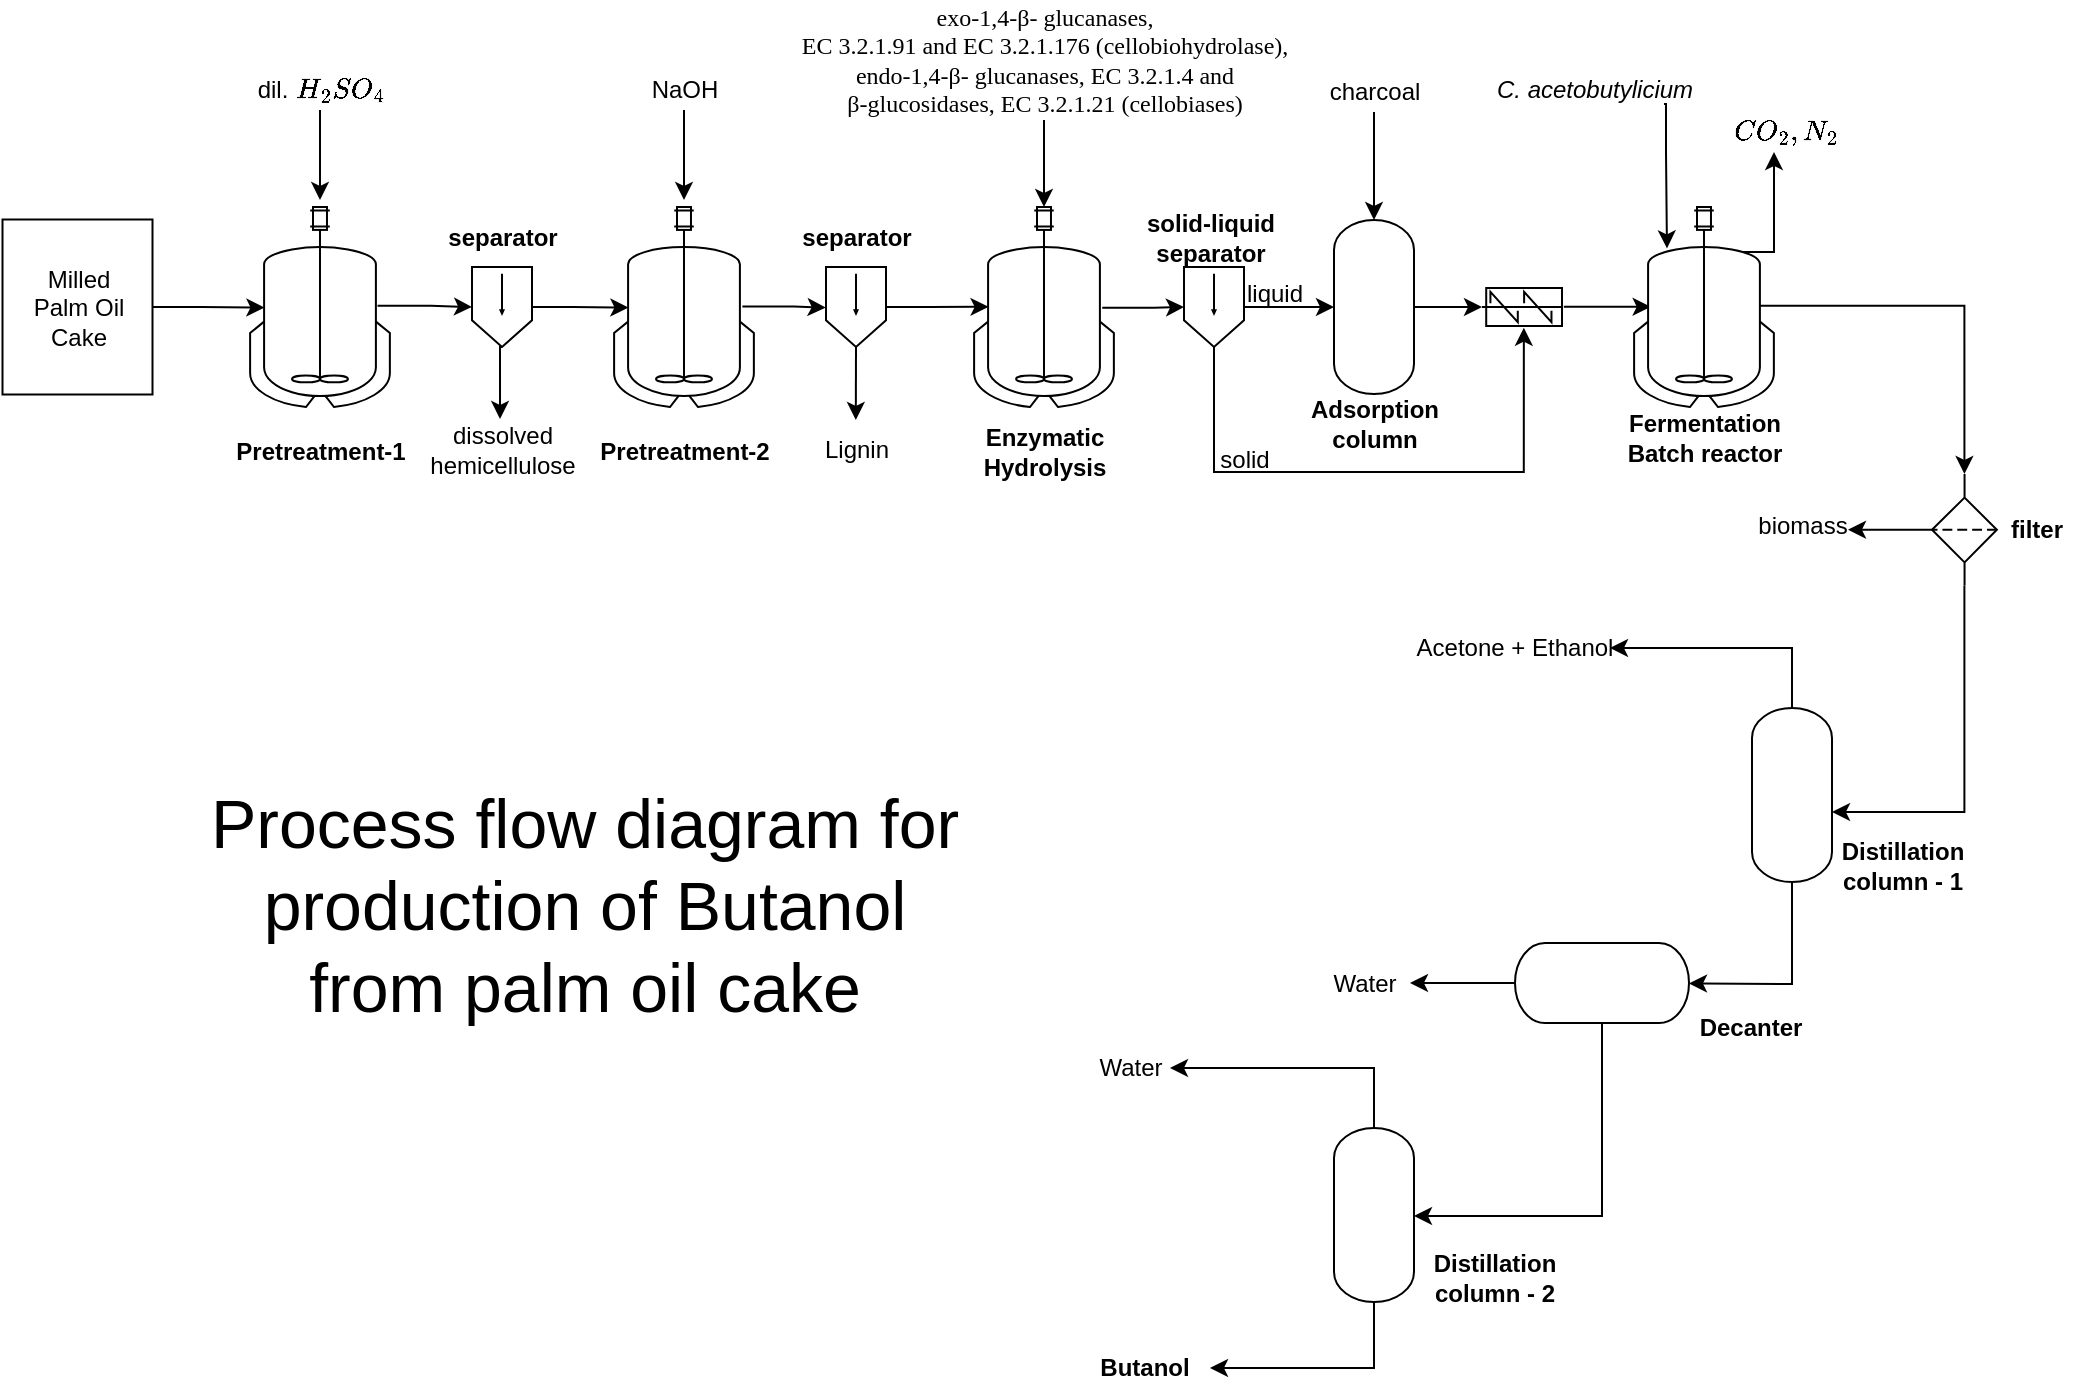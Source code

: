 <mxfile version="17.5.0" type="github">
  <diagram id="xmVIYVacunl-4-tS576l" name="Page-1">
    <mxGraphModel dx="804" dy="466" grid="1" gridSize="10" guides="1" tooltips="1" connect="1" arrows="1" fold="1" page="1" pageScale="1" pageWidth="1169" pageHeight="827" math="1" shadow="0">
      <root>
        <mxCell id="0" />
        <mxCell id="1" parent="0" />
        <mxCell id="sjQjkHuD0-8LFGBji4sX-5" style="edgeStyle=orthogonalEdgeStyle;rounded=0;orthogonalLoop=1;jettySize=auto;html=1;entryX=0.103;entryY=0.503;entryDx=0;entryDy=0;entryPerimeter=0;" parent="1" source="sjQjkHuD0-8LFGBji4sX-1" target="sjQjkHuD0-8LFGBji4sX-3" edge="1">
          <mxGeometry relative="1" as="geometry" />
        </mxCell>
        <mxCell id="sjQjkHuD0-8LFGBji4sX-1" value="" style="rounded=0;whiteSpace=wrap;html=1;rotation=90;" parent="1" vertex="1">
          <mxGeometry x="57" y="186" width="87.5" height="75" as="geometry" />
        </mxCell>
        <mxCell id="sjQjkHuD0-8LFGBji4sX-2" value="Milled&lt;br&gt;Palm Oil&lt;br&gt;Cake" style="text;html=1;align=center;verticalAlign=middle;resizable=0;points=[];autosize=1;strokeColor=none;fillColor=none;" parent="1" vertex="1">
          <mxGeometry x="70.75" y="198.5" width="60" height="50" as="geometry" />
        </mxCell>
        <mxCell id="sjQjkHuD0-8LFGBji4sX-13" style="edgeStyle=orthogonalEdgeStyle;rounded=0;orthogonalLoop=1;jettySize=auto;html=1;exitX=0.911;exitY=0.494;exitDx=0;exitDy=0;exitPerimeter=0;" parent="1" source="sjQjkHuD0-8LFGBji4sX-3" target="sjQjkHuD0-8LFGBji4sX-10" edge="1">
          <mxGeometry relative="1" as="geometry" />
        </mxCell>
        <mxCell id="sjQjkHuD0-8LFGBji4sX-3" value="" style="shape=mxgraph.pid.vessels.jacketed_mixing_vessel;html=1;pointerEvents=1;align=center;verticalLabelPosition=bottom;verticalAlign=top;dashed=0;" parent="1" vertex="1">
          <mxGeometry x="187" y="173.5" width="70" height="100" as="geometry" />
        </mxCell>
        <mxCell id="RPNMjTwo8vcnEIc3dVy--9" style="edgeStyle=orthogonalEdgeStyle;rounded=0;orthogonalLoop=1;jettySize=auto;html=1;entryX=0.5;entryY=-0.035;entryDx=0;entryDy=0;entryPerimeter=0;fontSize=12;" edge="1" parent="1" source="sjQjkHuD0-8LFGBji4sX-8" target="sjQjkHuD0-8LFGBji4sX-16">
          <mxGeometry relative="1" as="geometry" />
        </mxCell>
        <mxCell id="sjQjkHuD0-8LFGBji4sX-8" value="&lt;font style=&quot;font-size: 12px&quot;&gt;NaOH&lt;/font&gt;" style="text;html=1;align=center;verticalAlign=middle;resizable=0;points=[];autosize=1;strokeColor=none;fillColor=none;fontSize=10;" parent="1" vertex="1">
          <mxGeometry x="379" y="105" width="50" height="20" as="geometry" />
        </mxCell>
        <mxCell id="sjQjkHuD0-8LFGBji4sX-19" style="edgeStyle=orthogonalEdgeStyle;rounded=0;orthogonalLoop=1;jettySize=auto;html=1;entryX=0.103;entryY=0.503;entryDx=0;entryDy=0;entryPerimeter=0;" parent="1" source="sjQjkHuD0-8LFGBji4sX-10" target="sjQjkHuD0-8LFGBji4sX-16" edge="1">
          <mxGeometry relative="1" as="geometry" />
        </mxCell>
        <mxCell id="RPNMjTwo8vcnEIc3dVy--2" style="edgeStyle=orthogonalEdgeStyle;rounded=0;orthogonalLoop=1;jettySize=auto;html=1;exitX=0.5;exitY=1;exitDx=0;exitDy=0;exitPerimeter=0;entryX=0.489;entryY=-0.017;entryDx=0;entryDy=0;entryPerimeter=0;fontSize=12;" edge="1" parent="1" source="sjQjkHuD0-8LFGBji4sX-10" target="sjQjkHuD0-8LFGBji4sX-26">
          <mxGeometry relative="1" as="geometry" />
        </mxCell>
        <mxCell id="sjQjkHuD0-8LFGBji4sX-10" value="" style="shape=mxgraph.pid.separators.gravity_separator,_settling_chamber;html=1;pointerEvents=1;align=center;verticalLabelPosition=bottom;verticalAlign=top;dashed=0;" parent="1" vertex="1">
          <mxGeometry x="298" y="203.5" width="30" height="40" as="geometry" />
        </mxCell>
        <mxCell id="sjQjkHuD0-8LFGBji4sX-21" style="edgeStyle=orthogonalEdgeStyle;rounded=0;orthogonalLoop=1;jettySize=auto;html=1;entryX=-0.006;entryY=0.507;entryDx=0;entryDy=0;entryPerimeter=0;exitX=0.917;exitY=0.498;exitDx=0;exitDy=0;exitPerimeter=0;" parent="1" source="sjQjkHuD0-8LFGBji4sX-16" target="sjQjkHuD0-8LFGBji4sX-20" edge="1">
          <mxGeometry relative="1" as="geometry" />
        </mxCell>
        <mxCell id="sjQjkHuD0-8LFGBji4sX-16" value="" style="shape=mxgraph.pid.vessels.jacketed_mixing_vessel;html=1;pointerEvents=1;align=center;verticalLabelPosition=bottom;verticalAlign=top;dashed=0;" parent="1" vertex="1">
          <mxGeometry x="369" y="173.5" width="70" height="100" as="geometry" />
        </mxCell>
        <mxCell id="sjQjkHuD0-8LFGBji4sX-28" style="edgeStyle=orthogonalEdgeStyle;rounded=0;orthogonalLoop=1;jettySize=auto;html=1;fontSize=10;entryX=0.104;entryY=0.499;entryDx=0;entryDy=0;entryPerimeter=0;" parent="1" source="sjQjkHuD0-8LFGBji4sX-20" target="sjQjkHuD0-8LFGBji4sX-27" edge="1">
          <mxGeometry relative="1" as="geometry" />
        </mxCell>
        <mxCell id="RPNMjTwo8vcnEIc3dVy--3" style="edgeStyle=orthogonalEdgeStyle;rounded=0;orthogonalLoop=1;jettySize=auto;html=1;exitX=0.5;exitY=1;exitDx=0;exitDy=0;exitPerimeter=0;entryX=0.498;entryY=-0.25;entryDx=0;entryDy=0;entryPerimeter=0;fontSize=12;" edge="1" parent="1" source="sjQjkHuD0-8LFGBji4sX-20" target="sjQjkHuD0-8LFGBji4sX-25">
          <mxGeometry relative="1" as="geometry" />
        </mxCell>
        <mxCell id="sjQjkHuD0-8LFGBji4sX-20" value="" style="shape=mxgraph.pid.separators.gravity_separator,_settling_chamber;html=1;pointerEvents=1;align=center;verticalLabelPosition=bottom;verticalAlign=top;dashed=0;" parent="1" vertex="1">
          <mxGeometry x="475" y="203.5" width="30" height="40" as="geometry" />
        </mxCell>
        <mxCell id="RPNMjTwo8vcnEIc3dVy--7" style="edgeStyle=orthogonalEdgeStyle;rounded=0;orthogonalLoop=1;jettySize=auto;html=1;entryX=0.5;entryY=-0.035;entryDx=0;entryDy=0;entryPerimeter=0;fontSize=12;" edge="1" parent="1" source="sjQjkHuD0-8LFGBji4sX-23" target="sjQjkHuD0-8LFGBji4sX-3">
          <mxGeometry relative="1" as="geometry" />
        </mxCell>
        <mxCell id="sjQjkHuD0-8LFGBji4sX-23" value="&lt;font style=&quot;font-size: 12px&quot;&gt;dil. `H_2SO_4`&lt;/font&gt;" style="text;html=1;align=center;verticalAlign=middle;resizable=0;points=[];autosize=1;strokeColor=none;fillColor=none;fontSize=10;" parent="1" vertex="1">
          <mxGeometry x="177" y="105" width="90" height="20" as="geometry" />
        </mxCell>
        <mxCell id="sjQjkHuD0-8LFGBji4sX-25" value="&lt;font style=&quot;font-size: 12px&quot;&gt;Lignin&lt;/font&gt;" style="text;html=1;align=center;verticalAlign=middle;resizable=0;points=[];autosize=1;strokeColor=none;fillColor=none;fontSize=10;" parent="1" vertex="1">
          <mxGeometry x="465" y="285" width="50" height="20" as="geometry" />
        </mxCell>
        <mxCell id="sjQjkHuD0-8LFGBji4sX-26" value="&lt;font style=&quot;font-size: 12px&quot;&gt;dissolved&lt;br&gt;hemicellulose&lt;/font&gt;" style="text;html=1;align=center;verticalAlign=middle;resizable=0;points=[];autosize=1;strokeColor=none;fillColor=none;fontSize=10;" parent="1" vertex="1">
          <mxGeometry x="268" y="280" width="90" height="30" as="geometry" />
        </mxCell>
        <mxCell id="sjQjkHuD0-8LFGBji4sX-38" style="edgeStyle=orthogonalEdgeStyle;rounded=0;orthogonalLoop=1;jettySize=auto;html=1;fontSize=10;exitX=0.916;exitY=0.504;exitDx=0;exitDy=0;exitPerimeter=0;" parent="1" source="sjQjkHuD0-8LFGBji4sX-27" target="sjQjkHuD0-8LFGBji4sX-37" edge="1">
          <mxGeometry relative="1" as="geometry" />
        </mxCell>
        <mxCell id="sjQjkHuD0-8LFGBji4sX-27" value="" style="shape=mxgraph.pid.vessels.jacketed_mixing_vessel;html=1;pointerEvents=1;align=center;verticalLabelPosition=bottom;verticalAlign=top;dashed=0;" parent="1" vertex="1">
          <mxGeometry x="549" y="173.5" width="70" height="100" as="geometry" />
        </mxCell>
        <mxCell id="sjQjkHuD0-8LFGBji4sX-29" value="&lt;b style=&quot;font-size: 12px&quot;&gt;Enzymatic&lt;br&gt;Hydrolysis&lt;/b&gt;" style="text;html=1;align=center;verticalAlign=middle;resizable=0;points=[];autosize=1;strokeColor=none;fillColor=none;fontSize=10;" parent="1" vertex="1">
          <mxGeometry x="544" y="281" width="80" height="30" as="geometry" />
        </mxCell>
        <mxCell id="sjQjkHuD0-8LFGBji4sX-30" value="&lt;b&gt;&lt;font style=&quot;font-size: 12px&quot;&gt;Pretreatment-1&lt;/font&gt;&lt;/b&gt;" style="text;html=1;align=center;verticalAlign=middle;resizable=0;points=[];autosize=1;strokeColor=none;fillColor=none;fontSize=10;" parent="1" vertex="1">
          <mxGeometry x="172" y="286" width="100" height="20" as="geometry" />
        </mxCell>
        <mxCell id="sjQjkHuD0-8LFGBji4sX-31" value="&lt;b&gt;&lt;font style=&quot;font-size: 12px&quot;&gt;Pretreatment-2&lt;/font&gt;&lt;/b&gt;" style="text;html=1;align=center;verticalAlign=middle;resizable=0;points=[];autosize=1;strokeColor=none;fillColor=none;fontSize=10;" parent="1" vertex="1">
          <mxGeometry x="354" y="286" width="100" height="20" as="geometry" />
        </mxCell>
        <mxCell id="I8c0HOgURLdNbLCz3_IO-29" style="edgeStyle=orthogonalEdgeStyle;rounded=0;orthogonalLoop=1;jettySize=auto;html=1;fontSize=10;" parent="1" source="sjQjkHuD0-8LFGBji4sX-32" target="sjQjkHuD0-8LFGBji4sX-27" edge="1">
          <mxGeometry relative="1" as="geometry" />
        </mxCell>
        <mxCell id="sjQjkHuD0-8LFGBji4sX-32" value="&lt;span id=&quot;docs-internal-guid-eb41a893-7fff-1231-2494-cea682574ac3&quot;&gt;&lt;span style=&quot;font-family: &amp;#34;times new roman&amp;#34; ; background-color: transparent ; vertical-align: baseline ; font-size: 12px&quot;&gt;&lt;font style=&quot;font-size: 12px&quot;&gt;exo-1,4-β- glucanases, &lt;br&gt;EC 3.2.1.91 and EC 3.2.1.176 (cellobiohydrolase),&lt;br&gt;endo-1,4-β- glucanases, EC 3.2.1.4 and&lt;br&gt;β-glucosidases, EC 3.2.1.21 (cellobiases)&lt;/font&gt;&lt;/span&gt;&lt;/span&gt;" style="text;html=1;align=center;verticalAlign=middle;resizable=0;points=[];autosize=1;strokeColor=none;fillColor=none;fontSize=10;" parent="1" vertex="1">
          <mxGeometry x="454" y="70" width="260" height="60" as="geometry" />
        </mxCell>
        <mxCell id="sjQjkHuD0-8LFGBji4sX-35" value="&lt;b&gt;&lt;font style=&quot;font-size: 12px&quot;&gt;separator&lt;/font&gt;&lt;/b&gt;" style="text;html=1;align=center;verticalAlign=middle;resizable=0;points=[];autosize=1;strokeColor=none;fillColor=none;fontSize=10;" parent="1" vertex="1">
          <mxGeometry x="278" y="178.5" width="70" height="20" as="geometry" />
        </mxCell>
        <mxCell id="sjQjkHuD0-8LFGBji4sX-36" value="&lt;b&gt;&lt;font style=&quot;font-size: 12px&quot;&gt;separator&lt;/font&gt;&lt;/b&gt;" style="text;html=1;align=center;verticalAlign=middle;resizable=0;points=[];autosize=1;strokeColor=none;fillColor=none;fontSize=10;" parent="1" vertex="1">
          <mxGeometry x="455" y="178.5" width="70" height="20" as="geometry" />
        </mxCell>
        <mxCell id="sjQjkHuD0-8LFGBji4sX-39" style="edgeStyle=orthogonalEdgeStyle;rounded=0;orthogonalLoop=1;jettySize=auto;html=1;fontSize=10;" parent="1" source="sjQjkHuD0-8LFGBji4sX-37" target="sjQjkHuD0-8LFGBji4sX-40" edge="1">
          <mxGeometry relative="1" as="geometry">
            <mxPoint x="724" y="223.5" as="targetPoint" />
          </mxGeometry>
        </mxCell>
        <mxCell id="I8c0HOgURLdNbLCz3_IO-3" style="edgeStyle=orthogonalEdgeStyle;rounded=0;orthogonalLoop=1;jettySize=auto;html=1;entryX=0.523;entryY=1.045;entryDx=0;entryDy=0;entryPerimeter=0;fontSize=10;" parent="1" source="sjQjkHuD0-8LFGBji4sX-37" target="sjQjkHuD0-8LFGBji4sX-44" edge="1">
          <mxGeometry relative="1" as="geometry">
            <Array as="points">
              <mxPoint x="669" y="306" />
              <mxPoint x="824" y="306" />
            </Array>
          </mxGeometry>
        </mxCell>
        <mxCell id="sjQjkHuD0-8LFGBji4sX-37" value="" style="shape=mxgraph.pid.separators.gravity_separator,_settling_chamber;html=1;pointerEvents=1;align=center;verticalLabelPosition=bottom;verticalAlign=top;dashed=0;" parent="1" vertex="1">
          <mxGeometry x="654" y="203.5" width="30" height="40" as="geometry" />
        </mxCell>
        <mxCell id="sjQjkHuD0-8LFGBji4sX-45" style="edgeStyle=orthogonalEdgeStyle;rounded=0;orthogonalLoop=1;jettySize=auto;html=1;entryX=0;entryY=0.5;entryDx=0;entryDy=0;entryPerimeter=0;fontSize=10;" parent="1" source="sjQjkHuD0-8LFGBji4sX-40" target="sjQjkHuD0-8LFGBji4sX-44" edge="1">
          <mxGeometry relative="1" as="geometry" />
        </mxCell>
        <mxCell id="sjQjkHuD0-8LFGBji4sX-40" value="" style="verticalLabelPosition=bottom;outlineConnect=0;align=center;dashed=0;html=1;verticalAlign=top;shape=mxgraph.pid2misc.column;columnType=common;fontSize=10;" parent="1" vertex="1">
          <mxGeometry x="729" y="180" width="40" height="87" as="geometry" />
        </mxCell>
        <mxCell id="sjQjkHuD0-8LFGBji4sX-41" value="&lt;b style=&quot;font-size: 12px&quot;&gt;Adsorption&lt;br&gt;column&lt;/b&gt;" style="text;html=1;align=center;verticalAlign=middle;resizable=0;points=[];autosize=1;strokeColor=none;fillColor=none;fontSize=10;" parent="1" vertex="1">
          <mxGeometry x="709" y="267" width="80" height="30" as="geometry" />
        </mxCell>
        <mxCell id="sjQjkHuD0-8LFGBji4sX-43" style="edgeStyle=orthogonalEdgeStyle;rounded=0;orthogonalLoop=1;jettySize=auto;html=1;fontSize=10;" parent="1" source="sjQjkHuD0-8LFGBji4sX-42" target="sjQjkHuD0-8LFGBji4sX-40" edge="1">
          <mxGeometry relative="1" as="geometry" />
        </mxCell>
        <mxCell id="sjQjkHuD0-8LFGBji4sX-42" value="&lt;font style=&quot;font-size: 12px&quot;&gt;charcoal&lt;/font&gt;" style="text;html=1;align=center;verticalAlign=middle;resizable=0;points=[];autosize=1;strokeColor=none;fillColor=none;fontSize=10;" parent="1" vertex="1">
          <mxGeometry x="719" y="106" width="60" height="20" as="geometry" />
        </mxCell>
        <mxCell id="sjQjkHuD0-8LFGBji4sX-51" style="edgeStyle=orthogonalEdgeStyle;rounded=0;orthogonalLoop=1;jettySize=auto;html=1;fontSize=10;entryX=0.119;entryY=0.499;entryDx=0;entryDy=0;entryPerimeter=0;exitX=1.023;exitY=0.494;exitDx=0;exitDy=0;exitPerimeter=0;" parent="1" source="sjQjkHuD0-8LFGBji4sX-44" target="sjQjkHuD0-8LFGBji4sX-50" edge="1">
          <mxGeometry relative="1" as="geometry">
            <mxPoint x="853" y="223.5" as="sourcePoint" />
          </mxGeometry>
        </mxCell>
        <mxCell id="sjQjkHuD0-8LFGBji4sX-44" value="" style="shape=mxgraph.pid.mixers.in-line_rotary_mixer;html=1;pointerEvents=1;align=center;verticalLabelPosition=bottom;verticalAlign=top;dashed=0;fontSize=10;" parent="1" vertex="1">
          <mxGeometry x="803" y="214" width="40" height="19" as="geometry" />
        </mxCell>
        <mxCell id="sjQjkHuD0-8LFGBji4sX-47" value="&lt;b style=&quot;font-size: 12px&quot;&gt;solid-liquid&lt;br&gt;separator&lt;br&gt;&lt;/b&gt;" style="text;html=1;align=center;verticalAlign=middle;resizable=0;points=[];autosize=1;strokeColor=none;fillColor=none;fontSize=10;" parent="1" vertex="1">
          <mxGeometry x="627" y="174" width="80" height="30" as="geometry" />
        </mxCell>
        <mxCell id="sjQjkHuD0-8LFGBji4sX-48" value="&lt;font style=&quot;font-size: 12px&quot;&gt;solid&lt;/font&gt;" style="text;html=1;align=center;verticalAlign=middle;resizable=0;points=[];autosize=1;strokeColor=none;fillColor=none;fontSize=10;" parent="1" vertex="1">
          <mxGeometry x="664" y="290" width="40" height="20" as="geometry" />
        </mxCell>
        <mxCell id="sjQjkHuD0-8LFGBji4sX-49" value="&lt;font style=&quot;font-size: 12px&quot;&gt;liquid&lt;/font&gt;" style="text;html=1;align=center;verticalAlign=middle;resizable=0;points=[];autosize=1;strokeColor=none;fillColor=none;fontSize=10;" parent="1" vertex="1">
          <mxGeometry x="679" y="207" width="40" height="20" as="geometry" />
        </mxCell>
        <mxCell id="sjQjkHuD0-8LFGBji4sX-54" style="edgeStyle=orthogonalEdgeStyle;rounded=0;orthogonalLoop=1;jettySize=auto;html=1;fontSize=10;exitX=0.784;exitY=0.242;exitDx=0;exitDy=0;exitPerimeter=0;" parent="1" source="sjQjkHuD0-8LFGBji4sX-50" edge="1">
          <mxGeometry relative="1" as="geometry">
            <mxPoint x="949" y="146" as="targetPoint" />
            <Array as="points">
              <mxPoint x="934" y="196" />
              <mxPoint x="949" y="196" />
            </Array>
          </mxGeometry>
        </mxCell>
        <mxCell id="I8c0HOgURLdNbLCz3_IO-2" style="edgeStyle=orthogonalEdgeStyle;rounded=0;orthogonalLoop=1;jettySize=auto;html=1;entryX=0.5;entryY=0;entryDx=0;entryDy=0;entryPerimeter=0;fontSize=10;exitX=0.9;exitY=0.494;exitDx=0;exitDy=0;exitPerimeter=0;" parent="1" source="sjQjkHuD0-8LFGBji4sX-50" target="I8c0HOgURLdNbLCz3_IO-1" edge="1">
          <mxGeometry relative="1" as="geometry" />
        </mxCell>
        <mxCell id="sjQjkHuD0-8LFGBji4sX-50" value="" style="shape=mxgraph.pid.vessels.jacketed_mixing_vessel;html=1;pointerEvents=1;align=center;verticalLabelPosition=bottom;verticalAlign=top;dashed=0;" parent="1" vertex="1">
          <mxGeometry x="879" y="173.5" width="70" height="100" as="geometry" />
        </mxCell>
        <mxCell id="sjQjkHuD0-8LFGBji4sX-53" style="edgeStyle=orthogonalEdgeStyle;rounded=0;orthogonalLoop=1;jettySize=auto;html=1;entryX=0.164;entryY=0.247;entryDx=0;entryDy=0;entryPerimeter=0;fontSize=10;" parent="1" edge="1">
          <mxGeometry relative="1" as="geometry">
            <mxPoint x="894" y="122" as="sourcePoint" />
            <mxPoint x="895.48" y="194.2" as="targetPoint" />
            <Array as="points">
              <mxPoint x="895" y="122" />
              <mxPoint x="895" y="146" />
            </Array>
          </mxGeometry>
        </mxCell>
        <mxCell id="sjQjkHuD0-8LFGBji4sX-52" value="&lt;i&gt;&lt;font style=&quot;font-size: 12px&quot;&gt;C. acetobutylicium&lt;/font&gt;&lt;/i&gt;" style="text;html=1;align=center;verticalAlign=middle;resizable=0;points=[];autosize=1;strokeColor=none;fillColor=none;fontSize=10;" parent="1" vertex="1">
          <mxGeometry x="804" y="105" width="110" height="20" as="geometry" />
        </mxCell>
        <mxCell id="sjQjkHuD0-8LFGBji4sX-55" value="&lt;i&gt;&lt;font style=&quot;font-size: 12px&quot;&gt;`CO_2, N_2`&lt;/font&gt;&lt;/i&gt;" style="text;html=1;align=center;verticalAlign=middle;resizable=0;points=[];autosize=1;strokeColor=none;fillColor=none;fontSize=10;" parent="1" vertex="1">
          <mxGeometry x="915" y="126" width="80" height="20" as="geometry" />
        </mxCell>
        <mxCell id="I8c0HOgURLdNbLCz3_IO-4" style="edgeStyle=orthogonalEdgeStyle;rounded=0;orthogonalLoop=1;jettySize=auto;html=1;fontSize=10;" parent="1" source="I8c0HOgURLdNbLCz3_IO-1" edge="1">
          <mxGeometry relative="1" as="geometry">
            <mxPoint x="986" y="334.875" as="targetPoint" />
          </mxGeometry>
        </mxCell>
        <mxCell id="I8c0HOgURLdNbLCz3_IO-5" style="edgeStyle=orthogonalEdgeStyle;rounded=0;orthogonalLoop=1;jettySize=auto;html=1;fontSize=10;" parent="1" source="I8c0HOgURLdNbLCz3_IO-1" target="I8c0HOgURLdNbLCz3_IO-9" edge="1">
          <mxGeometry relative="1" as="geometry">
            <mxPoint x="1044.22" y="416" as="targetPoint" />
            <Array as="points">
              <mxPoint x="1044" y="476" />
            </Array>
          </mxGeometry>
        </mxCell>
        <mxCell id="I8c0HOgURLdNbLCz3_IO-1" value="" style="verticalLabelPosition=bottom;aspect=fixed;html=1;verticalAlign=top;strokeColor=#000000;fillColor=#000000;align=center;outlineConnect=0;shape=mxgraph.fluid_power.x11980;points=[[0.5,0,0],[0.5,1,0]];fontSize=10;" parent="1" vertex="1">
          <mxGeometry x="1028" y="307" width="32.44" height="55.75" as="geometry" />
        </mxCell>
        <mxCell id="I8c0HOgURLdNbLCz3_IO-6" value="&lt;b style=&quot;font-size: 12px&quot;&gt;Fermentation&lt;br&gt;Batch reactor&lt;/b&gt;" style="text;html=1;align=center;verticalAlign=middle;resizable=0;points=[];autosize=1;strokeColor=none;fillColor=none;fontSize=10;" parent="1" vertex="1">
          <mxGeometry x="869" y="273.5" width="90" height="30" as="geometry" />
        </mxCell>
        <mxCell id="I8c0HOgURLdNbLCz3_IO-7" value="&lt;b&gt;&lt;font style=&quot;font-size: 12px&quot;&gt;filter&lt;/font&gt;&lt;br&gt;&lt;/b&gt;" style="text;html=1;align=center;verticalAlign=middle;resizable=0;points=[];autosize=1;strokeColor=none;fillColor=none;fontSize=10;" parent="1" vertex="1">
          <mxGeometry x="1060.44" y="324.87" width="40" height="20" as="geometry" />
        </mxCell>
        <mxCell id="I8c0HOgURLdNbLCz3_IO-8" value="&lt;font style=&quot;font-size: 12px&quot;&gt;biomass&lt;/font&gt;" style="text;html=1;align=center;verticalAlign=middle;resizable=0;points=[];autosize=1;strokeColor=none;fillColor=none;fontSize=10;" parent="1" vertex="1">
          <mxGeometry x="933" y="322.87" width="60" height="20" as="geometry" />
        </mxCell>
        <mxCell id="I8c0HOgURLdNbLCz3_IO-11" style="edgeStyle=orthogonalEdgeStyle;rounded=0;orthogonalLoop=1;jettySize=auto;html=1;fontSize=10;" parent="1" source="I8c0HOgURLdNbLCz3_IO-9" edge="1">
          <mxGeometry relative="1" as="geometry">
            <mxPoint x="867" y="394" as="targetPoint" />
            <Array as="points">
              <mxPoint x="958" y="394" />
            </Array>
          </mxGeometry>
        </mxCell>
        <mxCell id="I8c0HOgURLdNbLCz3_IO-16" style="edgeStyle=orthogonalEdgeStyle;rounded=0;orthogonalLoop=1;jettySize=auto;html=1;fontSize=10;" parent="1" target="I8c0HOgURLdNbLCz3_IO-13" edge="1">
          <mxGeometry relative="1" as="geometry">
            <mxPoint x="958" y="495" as="sourcePoint" />
            <Array as="points">
              <mxPoint x="958" y="562" />
            </Array>
          </mxGeometry>
        </mxCell>
        <mxCell id="I8c0HOgURLdNbLCz3_IO-9" value="" style="verticalLabelPosition=bottom;outlineConnect=0;align=center;dashed=0;html=1;verticalAlign=top;shape=mxgraph.pid2misc.column;columnType=common;fontSize=10;" parent="1" vertex="1">
          <mxGeometry x="938" y="424" width="40" height="87" as="geometry" />
        </mxCell>
        <mxCell id="I8c0HOgURLdNbLCz3_IO-17" style="edgeStyle=orthogonalEdgeStyle;rounded=0;orthogonalLoop=1;jettySize=auto;html=1;fontSize=10;" parent="1" source="I8c0HOgURLdNbLCz3_IO-13" edge="1">
          <mxGeometry relative="1" as="geometry">
            <mxPoint x="767" y="561.5" as="targetPoint" />
          </mxGeometry>
        </mxCell>
        <mxCell id="I8c0HOgURLdNbLCz3_IO-18" style="edgeStyle=orthogonalEdgeStyle;rounded=0;orthogonalLoop=1;jettySize=auto;html=1;fontSize=10;" parent="1" source="I8c0HOgURLdNbLCz3_IO-13" target="I8c0HOgURLdNbLCz3_IO-15" edge="1">
          <mxGeometry relative="1" as="geometry">
            <Array as="points">
              <mxPoint x="863" y="678" />
            </Array>
          </mxGeometry>
        </mxCell>
        <mxCell id="I8c0HOgURLdNbLCz3_IO-13" value="" style="verticalLabelPosition=bottom;outlineConnect=0;align=center;dashed=0;html=1;verticalAlign=top;shape=mxgraph.pid2misc.column;columnType=common;fontSize=10;rotation=-90;" parent="1" vertex="1">
          <mxGeometry x="843" y="518" width="40" height="87" as="geometry" />
        </mxCell>
        <mxCell id="I8c0HOgURLdNbLCz3_IO-19" style="edgeStyle=orthogonalEdgeStyle;rounded=0;orthogonalLoop=1;jettySize=auto;html=1;fontSize=10;" parent="1" source="I8c0HOgURLdNbLCz3_IO-15" edge="1">
          <mxGeometry relative="1" as="geometry">
            <mxPoint x="647" y="604" as="targetPoint" />
            <Array as="points">
              <mxPoint x="749" y="604" />
            </Array>
          </mxGeometry>
        </mxCell>
        <mxCell id="I8c0HOgURLdNbLCz3_IO-20" style="edgeStyle=orthogonalEdgeStyle;rounded=0;orthogonalLoop=1;jettySize=auto;html=1;fontSize=10;" parent="1" source="I8c0HOgURLdNbLCz3_IO-15" edge="1">
          <mxGeometry relative="1" as="geometry">
            <mxPoint x="667" y="754" as="targetPoint" />
            <Array as="points">
              <mxPoint x="749" y="754" />
            </Array>
          </mxGeometry>
        </mxCell>
        <mxCell id="I8c0HOgURLdNbLCz3_IO-15" value="" style="verticalLabelPosition=bottom;outlineConnect=0;align=center;dashed=0;html=1;verticalAlign=top;shape=mxgraph.pid2misc.column;columnType=common;fontSize=10;" parent="1" vertex="1">
          <mxGeometry x="729" y="634" width="40" height="87" as="geometry" />
        </mxCell>
        <mxCell id="I8c0HOgURLdNbLCz3_IO-21" value="&lt;b style=&quot;font-size: 12px&quot;&gt;Distillation&lt;br&gt;column - 1&lt;/b&gt;" style="text;html=1;align=center;verticalAlign=middle;resizable=0;points=[];autosize=1;strokeColor=none;fillColor=none;fontSize=10;" parent="1" vertex="1">
          <mxGeometry x="973" y="488" width="80" height="30" as="geometry" />
        </mxCell>
        <mxCell id="I8c0HOgURLdNbLCz3_IO-22" value="&lt;b style=&quot;font-size: 12px&quot;&gt;Distillation&lt;br&gt;column - 2&lt;/b&gt;" style="text;html=1;align=center;verticalAlign=middle;resizable=0;points=[];autosize=1;strokeColor=none;fillColor=none;fontSize=10;" parent="1" vertex="1">
          <mxGeometry x="769" y="694" width="80" height="30" as="geometry" />
        </mxCell>
        <mxCell id="I8c0HOgURLdNbLCz3_IO-23" value="&lt;b&gt;&lt;font style=&quot;font-size: 12px&quot;&gt;Decanter&lt;/font&gt;&lt;/b&gt;" style="text;html=1;align=center;verticalAlign=middle;resizable=0;points=[];autosize=1;strokeColor=none;fillColor=none;fontSize=10;" parent="1" vertex="1">
          <mxGeometry x="902" y="574" width="70" height="20" as="geometry" />
        </mxCell>
        <mxCell id="I8c0HOgURLdNbLCz3_IO-24" value="&lt;font style=&quot;font-size: 12px&quot;&gt;Acetone + Ethanol&lt;/font&gt;" style="text;html=1;align=center;verticalAlign=middle;resizable=0;points=[];autosize=1;strokeColor=none;fillColor=none;fontSize=10;" parent="1" vertex="1">
          <mxGeometry x="764" y="384" width="110" height="20" as="geometry" />
        </mxCell>
        <mxCell id="I8c0HOgURLdNbLCz3_IO-25" value="&lt;font style=&quot;font-size: 12px&quot;&gt;Water&lt;/font&gt;" style="text;html=1;align=center;verticalAlign=middle;resizable=0;points=[];autosize=1;strokeColor=none;fillColor=none;fontSize=10;" parent="1" vertex="1">
          <mxGeometry x="719" y="551.5" width="50" height="20" as="geometry" />
        </mxCell>
        <mxCell id="I8c0HOgURLdNbLCz3_IO-26" value="&lt;font style=&quot;font-size: 12px&quot;&gt;Water&lt;/font&gt;" style="text;html=1;align=center;verticalAlign=middle;resizable=0;points=[];autosize=1;strokeColor=none;fillColor=none;fontSize=10;" parent="1" vertex="1">
          <mxGeometry x="602" y="594" width="50" height="20" as="geometry" />
        </mxCell>
        <mxCell id="I8c0HOgURLdNbLCz3_IO-27" value="&lt;b&gt;&lt;font style=&quot;font-size: 12px&quot;&gt;Butanol&lt;/font&gt;&lt;/b&gt;" style="text;html=1;align=center;verticalAlign=middle;resizable=0;points=[];autosize=1;strokeColor=none;fillColor=none;fontSize=10;" parent="1" vertex="1">
          <mxGeometry x="604" y="744" width="60" height="20" as="geometry" />
        </mxCell>
        <mxCell id="I8c0HOgURLdNbLCz3_IO-28" value="&lt;font style=&quot;font-size: 34px&quot;&gt;Process flow diagram for&lt;br&gt;production of Butanol&lt;br&gt;from palm oil cake&lt;/font&gt;" style="text;html=1;align=center;verticalAlign=middle;resizable=0;points=[];autosize=1;strokeColor=none;fillColor=none;fontSize=10;" parent="1" vertex="1">
          <mxGeometry x="159" y="488" width="390" height="70" as="geometry" />
        </mxCell>
      </root>
    </mxGraphModel>
  </diagram>
</mxfile>
